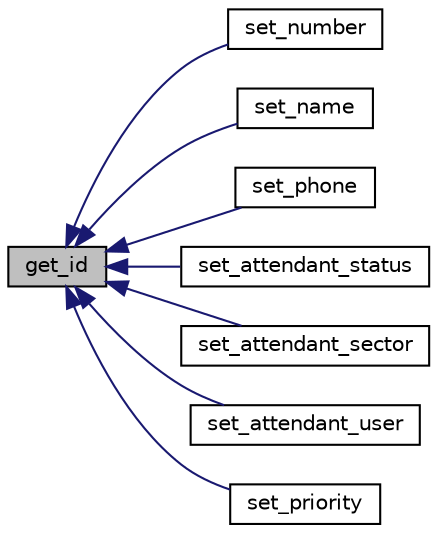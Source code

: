 digraph "get_id"
{
  edge [fontname="Helvetica",fontsize="10",labelfontname="Helvetica",labelfontsize="10"];
  node [fontname="Helvetica",fontsize="10",shape=record];
  rankdir="LR";
  Node18 [label="get_id",height=0.2,width=0.4,color="black", fillcolor="grey75", style="filled", fontcolor="black"];
  Node18 -> Node19 [dir="back",color="midnightblue",fontsize="10",style="solid"];
  Node19 [label="set_number",height=0.2,width=0.4,color="black", fillcolor="white", style="filled",URL="$class_class_ficha.html#a2d73b58ab74d3f4449797ce66855ba12",tooltip="Definir o Número da Ficha. "];
  Node18 -> Node20 [dir="back",color="midnightblue",fontsize="10",style="solid"];
  Node20 [label="set_name",height=0.2,width=0.4,color="black", fillcolor="white", style="filled",URL="$class_class_ficha.html#a53e29da8f1da63502f3e13091fcb74e5",tooltip="Definir o Nome da Ficha. "];
  Node18 -> Node21 [dir="back",color="midnightblue",fontsize="10",style="solid"];
  Node21 [label="set_phone",height=0.2,width=0.4,color="black", fillcolor="white", style="filled",URL="$class_class_ficha.html#a62e5af292b272f5b6ffd4606bafe7104",tooltip="Definir o Número do Telefone da Ficha. "];
  Node18 -> Node22 [dir="back",color="midnightblue",fontsize="10",style="solid"];
  Node22 [label="set_attendant_status",height=0.2,width=0.4,color="black", fillcolor="white", style="filled",URL="$class_class_ficha.html#a0d789f7b74b448e59b675b7860f614a4",tooltip="Definir o Status da Ficha. "];
  Node18 -> Node23 [dir="back",color="midnightblue",fontsize="10",style="solid"];
  Node23 [label="set_attendant_sector",height=0.2,width=0.4,color="black", fillcolor="white", style="filled",URL="$class_class_ficha.html#ab2f464eda89675298cebd70c29a5fe63",tooltip="Definir o Setor de atendimento da Ficha. "];
  Node18 -> Node24 [dir="back",color="midnightblue",fontsize="10",style="solid"];
  Node24 [label="set_attendant_user",height=0.2,width=0.4,color="black", fillcolor="white", style="filled",URL="$class_class_ficha.html#a0aca98dbfbc3b9580208f2ca5690aca3",tooltip="Definir o Funcionário de Atendimento da Ficha. "];
  Node18 -> Node25 [dir="back",color="midnightblue",fontsize="10",style="solid"];
  Node25 [label="set_priority",height=0.2,width=0.4,color="black", fillcolor="white", style="filled",URL="$class_class_ficha.html#ab92929a73f7f8e23561ad86f989a6c80",tooltip="Definir a Prioridade da Ficha. "];
}
